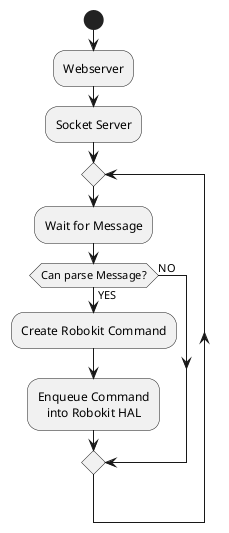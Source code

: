 @startuml
skinparam defaultTextAlignment center

start
:Webserver;
:Socket Server;

repeat
	:Wait for Message;
	if (Can parse Message?) then (YES)
		:Create Robokit Command;

			:Enqueue Command\ninto Robokit HAL;
	else(NO)
	endif

@enduml
